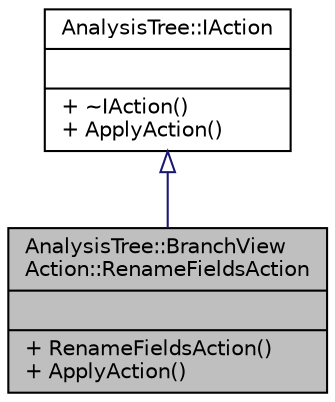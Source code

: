 digraph "AnalysisTree::BranchViewAction::RenameFieldsAction"
{
  edge [fontname="Helvetica",fontsize="10",labelfontname="Helvetica",labelfontsize="10"];
  node [fontname="Helvetica",fontsize="10",shape=record];
  Node1 [label="{AnalysisTree::BranchView\lAction::RenameFieldsAction\n||+ RenameFieldsAction()\l+ ApplyAction()\l}",height=0.2,width=0.4,color="black", fillcolor="grey75", style="filled", fontcolor="black"];
  Node2 -> Node1 [dir="back",color="midnightblue",fontsize="10",style="solid",arrowtail="onormal",fontname="Helvetica"];
  Node2 [label="{AnalysisTree::IAction\n||+ ~IAction()\l+ ApplyAction()\l}",height=0.2,width=0.4,color="black", fillcolor="white", style="filled",URL="$de/d77/classAnalysisTree_1_1IAction.html"];
}
